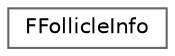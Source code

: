 digraph "Graphical Class Hierarchy"
{
 // INTERACTIVE_SVG=YES
 // LATEX_PDF_SIZE
  bgcolor="transparent";
  edge [fontname=Helvetica,fontsize=10,labelfontname=Helvetica,labelfontsize=10];
  node [fontname=Helvetica,fontsize=10,shape=box,height=0.2,width=0.4];
  rankdir="LR";
  Node0 [id="Node000000",label="FFollicleInfo",height=0.2,width=0.4,color="grey40", fillcolor="white", style="filled",URL="$dd/dd6/structFFollicleInfo.html",tooltip=" "];
}
